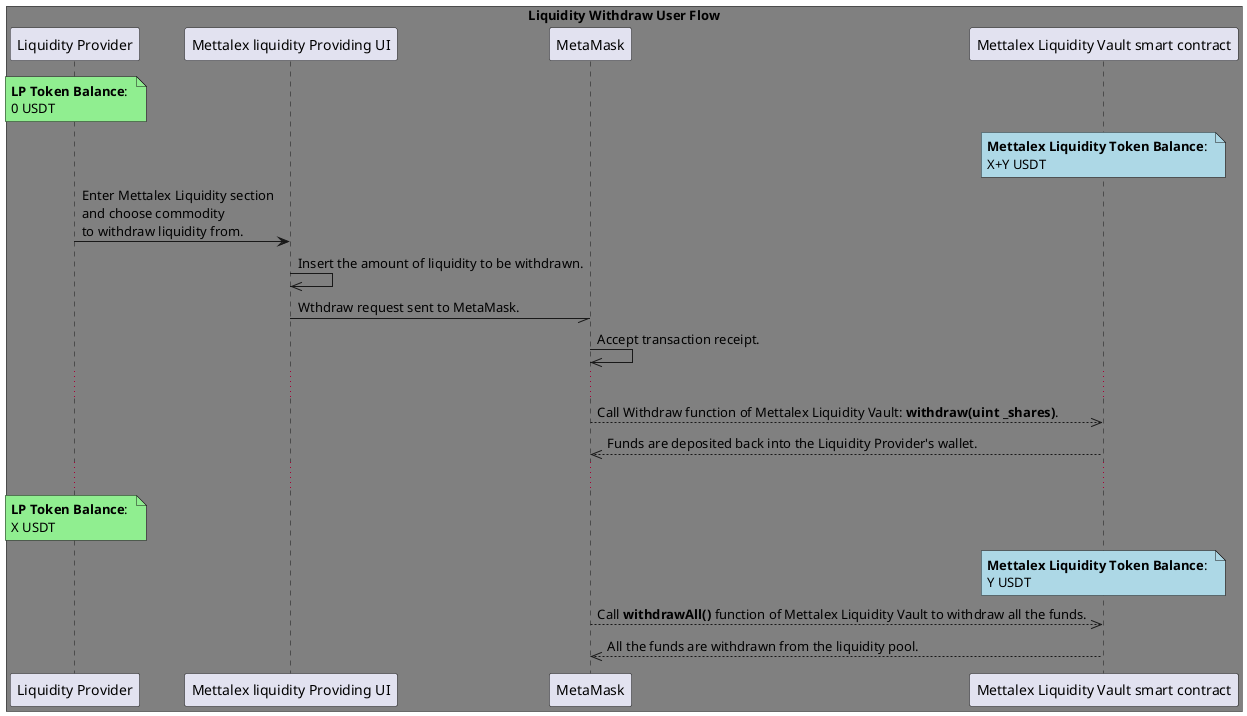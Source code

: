 @startuml

box "Liquidity Withdraw User Flow" #grey
participant "Liquidity Provider" as LP
participant "Mettalex liquidity Providing UI" as LPUI
participant "MetaMask" as MM
participant "Mettalex Liquidity Vault smart contract" as LVSM

end box

note over LP #lightgreen: **LP Token Balance**: \n0 USDT
note over LVSM #lightblue: **Mettalex Liquidity Token Balance**: \nX+Y USDT

LP -> LPUI: Enter Mettalex Liquidity section\nand choose commodity\nto withdraw liquidity from.
LPUI ->> LPUI: Insert the amount of liquidity to be withdrawn.
LPUI -// MM: Wthdraw request sent to MetaMask.
MM ->> MM: Accept transaction receipt.
...
MM -->> LVSM: Call Withdraw function of Mettalex Liquidity Vault: **withdraw(uint _shares)**.
LVSM -->> MM: Funds are deposited back into the Liquidity Provider's wallet.
...

note over LP #lightgreen: **LP Token Balance**: \nX USDT
note over LVSM #lightblue: **Mettalex Liquidity Token Balance**: \nY USDT

MM -->> LVSM: Call **withdrawAll()** function of Mettalex Liquidity Vault to withdraw all the funds.
LVSM -->> MM: All the funds are withdrawn from the liquidity pool.

@enduml